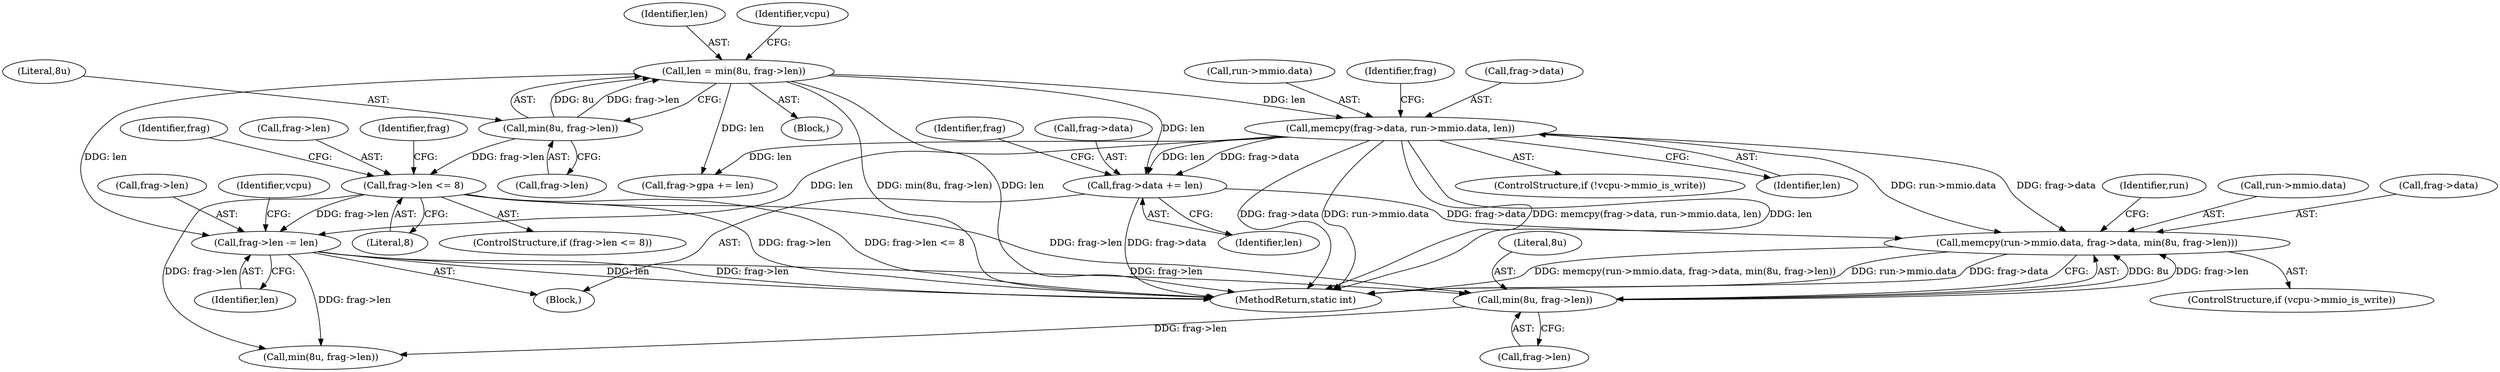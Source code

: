 digraph "0_linux_a08d3b3b99efd509133946056531cdf8f3a0c09b@API" {
"1000228" [label="(Call,memcpy(run->mmio.data, frag->data, min(8u, frag->len)))"];
"1000142" [label="(Call,memcpy(frag->data, run->mmio.data, len))"];
"1000130" [label="(Call,len = min(8u, frag->len))"];
"1000132" [label="(Call,min(8u, frag->len))"];
"1000167" [label="(Call,frag->data += len)"];
"1000237" [label="(Call,min(8u, frag->len))"];
"1000177" [label="(Call,frag->len -= len)"];
"1000153" [label="(Call,frag->len <= 8)"];
"1000157" [label="(Literal,8)"];
"1000271" [label="(MethodReturn,static int)"];
"1000169" [label="(Identifier,frag)"];
"1000137" [label="(ControlStructure,if (!vcpu->mmio_is_write))"];
"1000134" [label="(Call,frag->len)"];
"1000166" [label="(Block,)"];
"1000160" [label="(Identifier,frag)"];
"1000143" [label="(Call,frag->data)"];
"1000151" [label="(Identifier,len)"];
"1000167" [label="(Call,frag->data += len)"];
"1000146" [label="(Call,run->mmio.data)"];
"1000224" [label="(ControlStructure,if (vcpu->mmio_is_write))"];
"1000172" [label="(Call,frag->gpa += len)"];
"1000228" [label="(Call,memcpy(run->mmio.data, frag->data, min(8u, frag->len)))"];
"1000239" [label="(Call,frag->len)"];
"1000133" [label="(Literal,8u)"];
"1000245" [label="(Identifier,run)"];
"1000229" [label="(Call,run->mmio.data)"];
"1000174" [label="(Identifier,frag)"];
"1000178" [label="(Call,frag->len)"];
"1000132" [label="(Call,min(8u, frag->len))"];
"1000248" [label="(Call,min(8u, frag->len))"];
"1000177" [label="(Call,frag->len -= len)"];
"1000181" [label="(Identifier,len)"];
"1000234" [label="(Call,frag->data)"];
"1000142" [label="(Call,memcpy(frag->data, run->mmio.data, len))"];
"1000131" [label="(Identifier,len)"];
"1000152" [label="(ControlStructure,if (frag->len <= 8))"];
"1000237" [label="(Call,min(8u, frag->len))"];
"1000185" [label="(Identifier,vcpu)"];
"1000238" [label="(Literal,8u)"];
"1000140" [label="(Identifier,vcpu)"];
"1000153" [label="(Call,frag->len <= 8)"];
"1000171" [label="(Identifier,len)"];
"1000168" [label="(Call,frag->data)"];
"1000155" [label="(Identifier,frag)"];
"1000154" [label="(Call,frag->len)"];
"1000130" [label="(Call,len = min(8u, frag->len))"];
"1000106" [label="(Block,)"];
"1000228" -> "1000224"  [label="AST: "];
"1000228" -> "1000237"  [label="CFG: "];
"1000229" -> "1000228"  [label="AST: "];
"1000234" -> "1000228"  [label="AST: "];
"1000237" -> "1000228"  [label="AST: "];
"1000245" -> "1000228"  [label="CFG: "];
"1000228" -> "1000271"  [label="DDG: memcpy(run->mmio.data, frag->data, min(8u, frag->len))"];
"1000228" -> "1000271"  [label="DDG: run->mmio.data"];
"1000228" -> "1000271"  [label="DDG: frag->data"];
"1000142" -> "1000228"  [label="DDG: run->mmio.data"];
"1000142" -> "1000228"  [label="DDG: frag->data"];
"1000167" -> "1000228"  [label="DDG: frag->data"];
"1000237" -> "1000228"  [label="DDG: 8u"];
"1000237" -> "1000228"  [label="DDG: frag->len"];
"1000142" -> "1000137"  [label="AST: "];
"1000142" -> "1000151"  [label="CFG: "];
"1000143" -> "1000142"  [label="AST: "];
"1000146" -> "1000142"  [label="AST: "];
"1000151" -> "1000142"  [label="AST: "];
"1000155" -> "1000142"  [label="CFG: "];
"1000142" -> "1000271"  [label="DDG: run->mmio.data"];
"1000142" -> "1000271"  [label="DDG: memcpy(frag->data, run->mmio.data, len)"];
"1000142" -> "1000271"  [label="DDG: len"];
"1000142" -> "1000271"  [label="DDG: frag->data"];
"1000130" -> "1000142"  [label="DDG: len"];
"1000142" -> "1000167"  [label="DDG: len"];
"1000142" -> "1000167"  [label="DDG: frag->data"];
"1000142" -> "1000172"  [label="DDG: len"];
"1000142" -> "1000177"  [label="DDG: len"];
"1000130" -> "1000106"  [label="AST: "];
"1000130" -> "1000132"  [label="CFG: "];
"1000131" -> "1000130"  [label="AST: "];
"1000132" -> "1000130"  [label="AST: "];
"1000140" -> "1000130"  [label="CFG: "];
"1000130" -> "1000271"  [label="DDG: min(8u, frag->len)"];
"1000130" -> "1000271"  [label="DDG: len"];
"1000132" -> "1000130"  [label="DDG: 8u"];
"1000132" -> "1000130"  [label="DDG: frag->len"];
"1000130" -> "1000167"  [label="DDG: len"];
"1000130" -> "1000172"  [label="DDG: len"];
"1000130" -> "1000177"  [label="DDG: len"];
"1000132" -> "1000134"  [label="CFG: "];
"1000133" -> "1000132"  [label="AST: "];
"1000134" -> "1000132"  [label="AST: "];
"1000132" -> "1000153"  [label="DDG: frag->len"];
"1000167" -> "1000166"  [label="AST: "];
"1000167" -> "1000171"  [label="CFG: "];
"1000168" -> "1000167"  [label="AST: "];
"1000171" -> "1000167"  [label="AST: "];
"1000174" -> "1000167"  [label="CFG: "];
"1000167" -> "1000271"  [label="DDG: frag->data"];
"1000237" -> "1000239"  [label="CFG: "];
"1000238" -> "1000237"  [label="AST: "];
"1000239" -> "1000237"  [label="AST: "];
"1000177" -> "1000237"  [label="DDG: frag->len"];
"1000153" -> "1000237"  [label="DDG: frag->len"];
"1000237" -> "1000248"  [label="DDG: frag->len"];
"1000177" -> "1000166"  [label="AST: "];
"1000177" -> "1000181"  [label="CFG: "];
"1000178" -> "1000177"  [label="AST: "];
"1000181" -> "1000177"  [label="AST: "];
"1000185" -> "1000177"  [label="CFG: "];
"1000177" -> "1000271"  [label="DDG: len"];
"1000177" -> "1000271"  [label="DDG: frag->len"];
"1000153" -> "1000177"  [label="DDG: frag->len"];
"1000177" -> "1000248"  [label="DDG: frag->len"];
"1000153" -> "1000152"  [label="AST: "];
"1000153" -> "1000157"  [label="CFG: "];
"1000154" -> "1000153"  [label="AST: "];
"1000157" -> "1000153"  [label="AST: "];
"1000160" -> "1000153"  [label="CFG: "];
"1000169" -> "1000153"  [label="CFG: "];
"1000153" -> "1000271"  [label="DDG: frag->len <= 8"];
"1000153" -> "1000271"  [label="DDG: frag->len"];
"1000153" -> "1000248"  [label="DDG: frag->len"];
}
